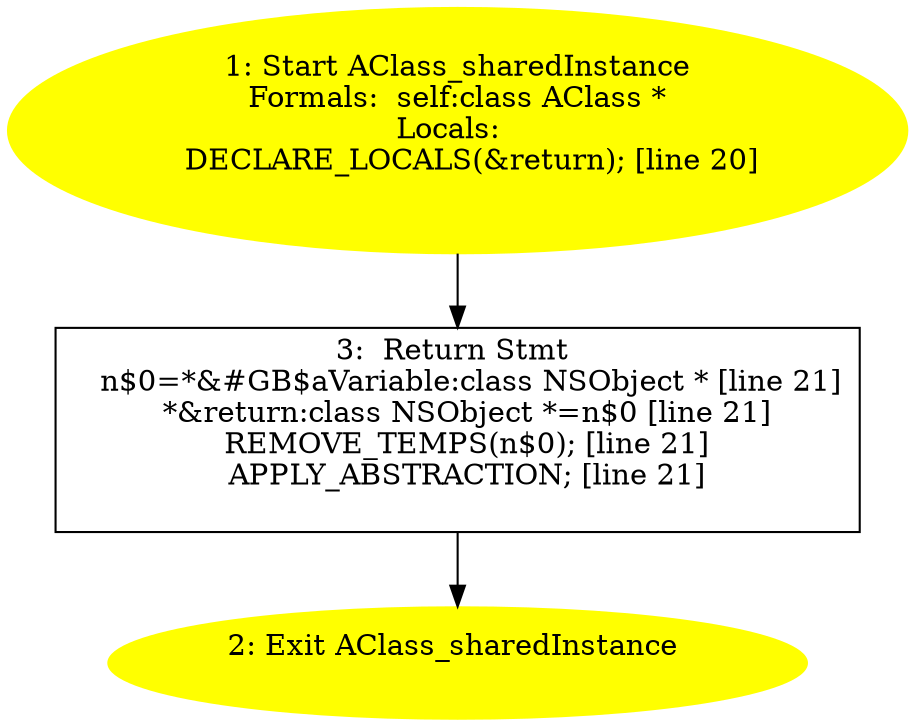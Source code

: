 /* @generated */
digraph iCFG {
3 [label="3:  Return Stmt \n   n$0=*&#GB$aVariable:class NSObject * [line 21]\n  *&return:class NSObject *=n$0 [line 21]\n  REMOVE_TEMPS(n$0); [line 21]\n  APPLY_ABSTRACTION; [line 21]\n " shape="box"]
	

	 3 -> 2 ;
2 [label="2: Exit AClass_sharedInstance \n  " color=yellow style=filled]
	

1 [label="1: Start AClass_sharedInstance\nFormals:  self:class AClass *\nLocals:  \n   DECLARE_LOCALS(&return); [line 20]\n " color=yellow style=filled]
	

	 1 -> 3 ;
}

